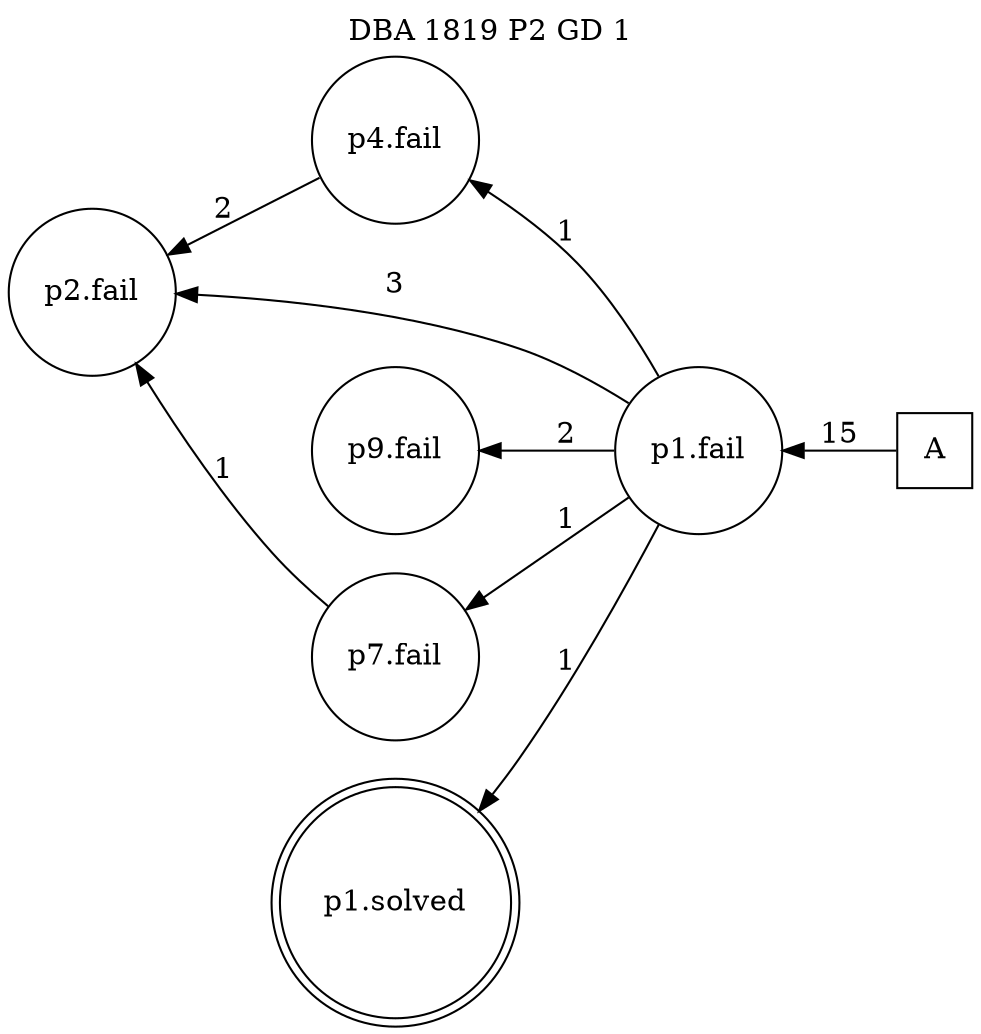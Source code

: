 digraph DBA_1819_P2_GD_1 {
labelloc="tl"
label= " DBA 1819 P2 GD 1 "
rankdir="RL";
graph [ size=" 10 , 10 !"]

"A" [shape="square" label="A"]
"p1.fail" [shape="circle" label="p1.fail"]
"p4.fail" [shape="circle" label="p4.fail"]
"p2.fail" [shape="circle" label="p2.fail"]
"p9.fail" [shape="circle" label="p9.fail"]
"p7.fail" [shape="circle" label="p7.fail"]
"p1.solved" [shape="doublecircle" label="p1.solved"]
"A" -> "p1.fail" [ label=15]
"p1.fail" -> "p4.fail" [ label=1]
"p1.fail" -> "p2.fail" [ label=3]
"p1.fail" -> "p9.fail" [ label=2]
"p1.fail" -> "p7.fail" [ label=1]
"p1.fail" -> "p1.solved" [ label=1]
"p4.fail" -> "p2.fail" [ label=2]
"p7.fail" -> "p2.fail" [ label=1]
}
